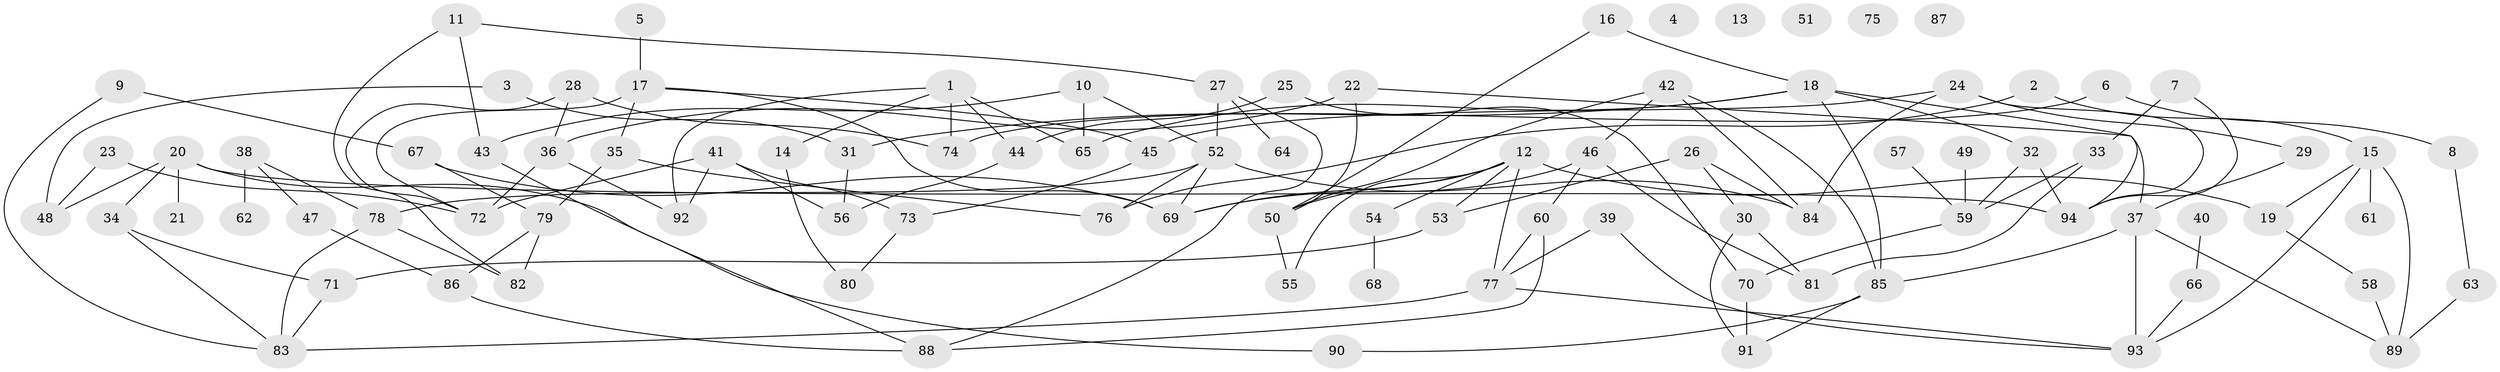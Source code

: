 // Generated by graph-tools (version 1.1) at 2025/00/03/09/25 03:00:48]
// undirected, 94 vertices, 139 edges
graph export_dot {
graph [start="1"]
  node [color=gray90,style=filled];
  1;
  2;
  3;
  4;
  5;
  6;
  7;
  8;
  9;
  10;
  11;
  12;
  13;
  14;
  15;
  16;
  17;
  18;
  19;
  20;
  21;
  22;
  23;
  24;
  25;
  26;
  27;
  28;
  29;
  30;
  31;
  32;
  33;
  34;
  35;
  36;
  37;
  38;
  39;
  40;
  41;
  42;
  43;
  44;
  45;
  46;
  47;
  48;
  49;
  50;
  51;
  52;
  53;
  54;
  55;
  56;
  57;
  58;
  59;
  60;
  61;
  62;
  63;
  64;
  65;
  66;
  67;
  68;
  69;
  70;
  71;
  72;
  73;
  74;
  75;
  76;
  77;
  78;
  79;
  80;
  81;
  82;
  83;
  84;
  85;
  86;
  87;
  88;
  89;
  90;
  91;
  92;
  93;
  94;
  1 -- 14;
  1 -- 44;
  1 -- 65;
  1 -- 74;
  1 -- 92;
  2 -- 15;
  2 -- 76;
  3 -- 31;
  3 -- 48;
  5 -- 17;
  6 -- 8;
  6 -- 74;
  7 -- 33;
  7 -- 94;
  8 -- 63;
  9 -- 67;
  9 -- 83;
  10 -- 43;
  10 -- 52;
  10 -- 65;
  11 -- 27;
  11 -- 43;
  11 -- 82;
  12 -- 19;
  12 -- 50;
  12 -- 53;
  12 -- 54;
  12 -- 55;
  12 -- 69;
  12 -- 77;
  14 -- 80;
  15 -- 19;
  15 -- 61;
  15 -- 89;
  15 -- 93;
  16 -- 18;
  16 -- 50;
  17 -- 35;
  17 -- 45;
  17 -- 69;
  17 -- 72;
  18 -- 31;
  18 -- 32;
  18 -- 65;
  18 -- 85;
  18 -- 94;
  19 -- 58;
  20 -- 21;
  20 -- 34;
  20 -- 48;
  20 -- 90;
  20 -- 94;
  22 -- 36;
  22 -- 37;
  22 -- 50;
  23 -- 48;
  23 -- 72;
  24 -- 29;
  24 -- 45;
  24 -- 84;
  24 -- 94;
  25 -- 44;
  25 -- 70;
  26 -- 30;
  26 -- 53;
  26 -- 84;
  27 -- 52;
  27 -- 64;
  27 -- 88;
  28 -- 36;
  28 -- 72;
  28 -- 74;
  29 -- 37;
  30 -- 81;
  30 -- 91;
  31 -- 56;
  32 -- 59;
  32 -- 94;
  33 -- 59;
  33 -- 81;
  34 -- 71;
  34 -- 83;
  35 -- 76;
  35 -- 79;
  36 -- 72;
  36 -- 92;
  37 -- 85;
  37 -- 89;
  37 -- 93;
  38 -- 47;
  38 -- 62;
  38 -- 78;
  39 -- 77;
  39 -- 93;
  40 -- 66;
  41 -- 56;
  41 -- 72;
  41 -- 73;
  41 -- 92;
  42 -- 46;
  42 -- 50;
  42 -- 84;
  42 -- 85;
  43 -- 88;
  44 -- 56;
  45 -- 73;
  46 -- 60;
  46 -- 69;
  46 -- 81;
  47 -- 86;
  49 -- 59;
  50 -- 55;
  52 -- 69;
  52 -- 76;
  52 -- 78;
  52 -- 84;
  53 -- 71;
  54 -- 68;
  57 -- 59;
  58 -- 89;
  59 -- 70;
  60 -- 77;
  60 -- 88;
  63 -- 89;
  66 -- 93;
  67 -- 69;
  67 -- 79;
  70 -- 91;
  71 -- 83;
  73 -- 80;
  77 -- 83;
  77 -- 93;
  78 -- 82;
  78 -- 83;
  79 -- 82;
  79 -- 86;
  85 -- 90;
  85 -- 91;
  86 -- 88;
}
